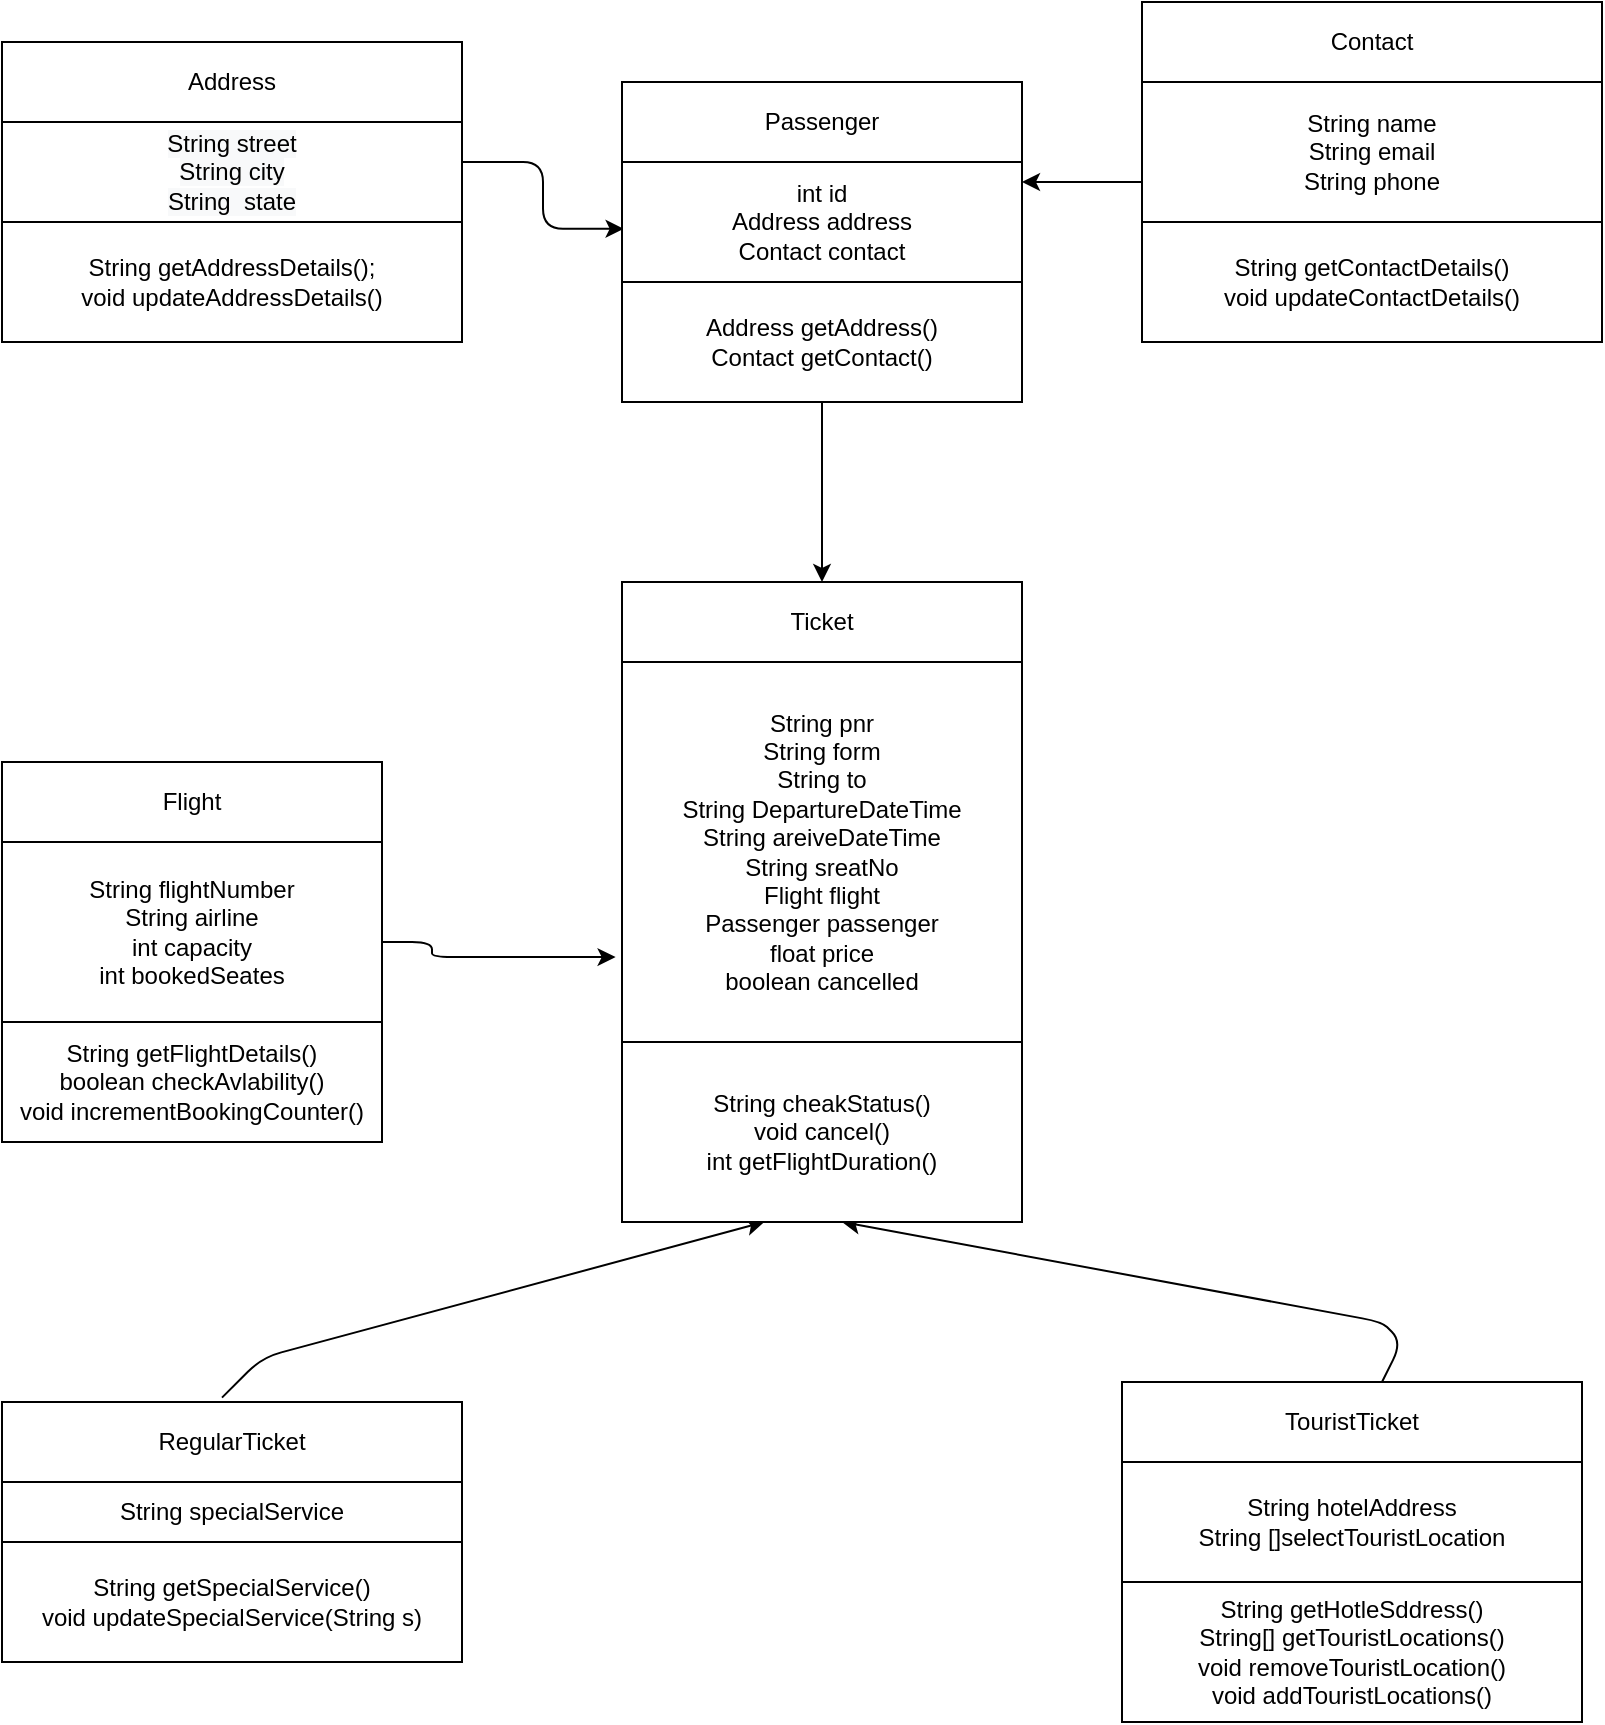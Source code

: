 <mxfile version="13.10.0" type="google"><diagram id="_bDw9L9oHvyuS9iK8zyq" name="Page-1"><mxGraphModel dx="1038" dy="548" grid="1" gridSize="10" guides="1" tooltips="1" connect="1" arrows="1" fold="1" page="1" pageScale="1" pageWidth="850" pageHeight="1100" math="0" shadow="0"><root><mxCell id="0"/><mxCell id="1" parent="0"/><mxCell id="VC4F1jA4INARxHVZ4wfc-1" value="&#10;&#10;&lt;span style=&quot;color: rgb(0, 0, 0); font-family: helvetica; font-size: 12px; font-style: normal; font-weight: 400; letter-spacing: normal; text-align: center; text-indent: 0px; text-transform: none; word-spacing: 0px; background-color: rgb(248, 249, 250); display: inline; float: none;&quot;&gt;String street&lt;/span&gt;&lt;br style=&quot;color: rgb(0, 0, 0); font-family: helvetica; font-size: 12px; font-style: normal; font-weight: 400; letter-spacing: normal; text-align: center; text-indent: 0px; text-transform: none; word-spacing: 0px; background-color: rgb(248, 249, 250);&quot;&gt;&lt;span style=&quot;color: rgb(0, 0, 0); font-family: helvetica; font-size: 12px; font-style: normal; font-weight: 400; letter-spacing: normal; text-align: center; text-indent: 0px; text-transform: none; word-spacing: 0px; background-color: rgb(248, 249, 250); display: inline; float: none;&quot;&gt;String city&lt;/span&gt;&lt;br style=&quot;color: rgb(0, 0, 0); font-family: helvetica; font-size: 12px; font-style: normal; font-weight: 400; letter-spacing: normal; text-align: center; text-indent: 0px; text-transform: none; word-spacing: 0px; background-color: rgb(248, 249, 250);&quot;&gt;&lt;span style=&quot;color: rgb(0, 0, 0); font-family: helvetica; font-size: 12px; font-style: normal; font-weight: 400; letter-spacing: normal; text-align: center; text-indent: 0px; text-transform: none; word-spacing: 0px; background-color: rgb(248, 249, 250); display: inline; float: none;&quot;&gt;String&amp;nbsp; state&lt;/span&gt;&#10;&#10;" style="rounded=0;whiteSpace=wrap;html=1;strokeColor=#000000;" vertex="1" parent="1"><mxGeometry x="40" y="140" width="230" height="50" as="geometry"/></mxCell><mxCell id="VC4F1jA4INARxHVZ4wfc-8" value="Contact" style="rounded=0;whiteSpace=wrap;html=1;" vertex="1" parent="1"><mxGeometry x="610" y="80" width="230" height="40" as="geometry"/></mxCell><mxCell id="VC4F1jA4INARxHVZ4wfc-19" value="Flight" style="rounded=0;whiteSpace=wrap;html=1;" vertex="1" parent="1"><mxGeometry x="40" y="460" width="190" height="40" as="geometry"/></mxCell><mxCell id="VC4F1jA4INARxHVZ4wfc-22" value="RegularTicket" style="rounded=0;whiteSpace=wrap;html=1;" vertex="1" parent="1"><mxGeometry x="40" y="780" width="230" height="40" as="geometry"/></mxCell><mxCell id="VC4F1jA4INARxHVZ4wfc-23" value="TouristTicket" style="rounded=0;whiteSpace=wrap;html=1;" vertex="1" parent="1"><mxGeometry x="600" y="770" width="230" height="40" as="geometry"/></mxCell><mxCell id="VC4F1jA4INARxHVZ4wfc-28" value="" style="endArrow=classic;html=1;entryX=0.356;entryY=1.005;entryDx=0;entryDy=0;entryPerimeter=0;" edge="1" parent="1"><mxGeometry width="50" height="50" relative="1" as="geometry"><mxPoint x="150" y="777.8" as="sourcePoint"/><mxPoint x="421.2" y="690.0" as="targetPoint"/><Array as="points"><mxPoint x="170" y="757.8"/></Array></mxGeometry></mxCell><mxCell id="VC4F1jA4INARxHVZ4wfc-29" value="" style="endArrow=classic;html=1;entryX=0.5;entryY=1;entryDx=0;entryDy=0;" edge="1" parent="1"><mxGeometry width="50" height="50" relative="1" as="geometry"><mxPoint x="730" y="770" as="sourcePoint"/><mxPoint x="460" y="690" as="targetPoint"/><Array as="points"><mxPoint x="740" y="750"/><mxPoint x="730" y="740"/></Array></mxGeometry></mxCell><mxCell id="VC4F1jA4INARxHVZ4wfc-30" value="" style="edgeStyle=elbowEdgeStyle;elbow=horizontal;endArrow=classic;html=1;entryX=-0.016;entryY=0.449;entryDx=0;entryDy=0;entryPerimeter=0;" edge="1" parent="1"><mxGeometry width="50" height="50" relative="1" as="geometry"><mxPoint x="230" y="550" as="sourcePoint"/><mxPoint x="346.8" y="557.56" as="targetPoint"/><Array as="points"><mxPoint x="255" y="530"/></Array></mxGeometry></mxCell><mxCell id="VC4F1jA4INARxHVZ4wfc-31" value="" style="edgeStyle=elbowEdgeStyle;elbow=horizontal;endArrow=classic;html=1;entryX=0.004;entryY=0.417;entryDx=0;entryDy=0;entryPerimeter=0;" edge="1" parent="1"><mxGeometry width="50" height="50" relative="1" as="geometry"><mxPoint x="270" y="160" as="sourcePoint"/><mxPoint x="350.8" y="193.4" as="targetPoint"/></mxGeometry></mxCell><mxCell id="VC4F1jA4INARxHVZ4wfc-32" value="" style="edgeStyle=elbowEdgeStyle;elbow=vertical;endArrow=classic;html=1;" edge="1" parent="1"><mxGeometry width="50" height="50" relative="1" as="geometry"><mxPoint x="610" y="170" as="sourcePoint"/><mxPoint x="550" y="170" as="targetPoint"/></mxGeometry></mxCell><mxCell id="VC4F1jA4INARxHVZ4wfc-34" value="Address" style="rounded=0;whiteSpace=wrap;html=1;strokeColor=#000000;" vertex="1" parent="1"><mxGeometry x="40" y="100" width="230" height="40" as="geometry"/></mxCell><mxCell id="VC4F1jA4INARxHVZ4wfc-35" value="String getAddressDetails();&lt;br&gt;void updateAddressDetails()" style="rounded=0;whiteSpace=wrap;html=1;strokeColor=#000000;" vertex="1" parent="1"><mxGeometry x="40" y="190" width="230" height="60" as="geometry"/></mxCell><mxCell id="VC4F1jA4INARxHVZ4wfc-36" value="int id&lt;br&gt;Address address&lt;br&gt;Contact contact" style="rounded=0;whiteSpace=wrap;html=1;strokeColor=#000000;" vertex="1" parent="1"><mxGeometry x="350" y="160" width="200" height="60" as="geometry"/></mxCell><mxCell id="VC4F1jA4INARxHVZ4wfc-37" value="Passenger" style="rounded=0;whiteSpace=wrap;html=1;strokeColor=#000000;" vertex="1" parent="1"><mxGeometry x="350" y="120" width="200" height="40" as="geometry"/></mxCell><mxCell id="VC4F1jA4INARxHVZ4wfc-38" value="Address getAddress()&lt;br&gt;Contact getContact()" style="rounded=0;whiteSpace=wrap;html=1;strokeColor=#000000;" vertex="1" parent="1"><mxGeometry x="350" y="220" width="200" height="60" as="geometry"/></mxCell><mxCell id="VC4F1jA4INARxHVZ4wfc-39" style="edgeStyle=orthogonalEdgeStyle;rounded=0;orthogonalLoop=1;jettySize=auto;html=1;exitX=0.5;exitY=1;exitDx=0;exitDy=0;" edge="1" parent="1" source="VC4F1jA4INARxHVZ4wfc-8" target="VC4F1jA4INARxHVZ4wfc-8"><mxGeometry relative="1" as="geometry"/></mxCell><mxCell id="VC4F1jA4INARxHVZ4wfc-40" value="String name&lt;br&gt;String email&lt;br&gt;String phone" style="rounded=0;whiteSpace=wrap;html=1;strokeColor=#000000;" vertex="1" parent="1"><mxGeometry x="610" y="120" width="230" height="70" as="geometry"/></mxCell><mxCell id="VC4F1jA4INARxHVZ4wfc-41" value="String getContactDetails()&lt;br&gt;void updateContactDetails()" style="rounded=0;whiteSpace=wrap;html=1;strokeColor=#000000;" vertex="1" parent="1"><mxGeometry x="610" y="190" width="230" height="60" as="geometry"/></mxCell><mxCell id="VC4F1jA4INARxHVZ4wfc-42" value="Ticket" style="rounded=0;whiteSpace=wrap;html=1;strokeColor=#000000;" vertex="1" parent="1"><mxGeometry x="350" y="370" width="200" height="40" as="geometry"/></mxCell><mxCell id="VC4F1jA4INARxHVZ4wfc-43" value="String pnr&lt;br&gt;String form&lt;br&gt;String to&lt;br&gt;String DepartureDateTime&lt;br&gt;String areiveDateTime&lt;br&gt;String sreatNo&lt;br&gt;Flight flight&lt;br&gt;Passenger passenger&lt;br&gt;float price&lt;br&gt;boolean cancelled" style="rounded=0;whiteSpace=wrap;html=1;strokeColor=#000000;" vertex="1" parent="1"><mxGeometry x="350" y="410" width="200" height="190" as="geometry"/></mxCell><mxCell id="VC4F1jA4INARxHVZ4wfc-44" value="String cheakStatus()&lt;br&gt;void cancel()&lt;br&gt;int getFlightDuration()" style="rounded=0;whiteSpace=wrap;html=1;strokeColor=#000000;" vertex="1" parent="1"><mxGeometry x="350" y="600" width="200" height="90" as="geometry"/></mxCell><mxCell id="VC4F1jA4INARxHVZ4wfc-45" value="String flightNumber&lt;br&gt;String airline&lt;br&gt;int capacity&lt;br&gt;int bookedSeates" style="rounded=0;whiteSpace=wrap;html=1;strokeColor=#000000;" vertex="1" parent="1"><mxGeometry x="40" y="500" width="190" height="90" as="geometry"/></mxCell><mxCell id="VC4F1jA4INARxHVZ4wfc-46" value="String getFlightDetails()&lt;br&gt;boolean checkAvlability()&lt;br&gt;void incrementBookingCounter()" style="rounded=0;whiteSpace=wrap;html=1;strokeColor=#000000;" vertex="1" parent="1"><mxGeometry x="40" y="590" width="190" height="60" as="geometry"/></mxCell><mxCell id="VC4F1jA4INARxHVZ4wfc-47" value="String specialService" style="rounded=0;whiteSpace=wrap;html=1;strokeColor=#000000;" vertex="1" parent="1"><mxGeometry x="40" y="820" width="230" height="30" as="geometry"/></mxCell><mxCell id="VC4F1jA4INARxHVZ4wfc-48" value="String getSpecialService()&lt;br&gt;void updateSpecialService(String s)" style="rounded=0;whiteSpace=wrap;html=1;strokeColor=#000000;" vertex="1" parent="1"><mxGeometry x="40" y="850" width="230" height="60" as="geometry"/></mxCell><mxCell id="VC4F1jA4INARxHVZ4wfc-49" value="String hotelAddress&lt;br&gt;String []selectTouristLocation" style="rounded=0;whiteSpace=wrap;html=1;strokeColor=#000000;" vertex="1" parent="1"><mxGeometry x="600" y="810" width="230" height="60" as="geometry"/></mxCell><mxCell id="VC4F1jA4INARxHVZ4wfc-50" value="String getHotleSddress()&lt;br&gt;String[] getTouristLocations()&lt;br&gt;void removeTouristLocation()&lt;br&gt;void addTouristLocations()" style="rounded=0;whiteSpace=wrap;html=1;strokeColor=#000000;" vertex="1" parent="1"><mxGeometry x="600" y="870" width="230" height="70" as="geometry"/></mxCell><mxCell id="VC4F1jA4INARxHVZ4wfc-51" value="" style="endArrow=classic;html=1;entryX=0.5;entryY=0;entryDx=0;entryDy=0;" edge="1" parent="1" target="VC4F1jA4INARxHVZ4wfc-42"><mxGeometry width="50" height="50" relative="1" as="geometry"><mxPoint x="450" y="280" as="sourcePoint"/><mxPoint x="500" y="230" as="targetPoint"/></mxGeometry></mxCell></root></mxGraphModel></diagram></mxfile>